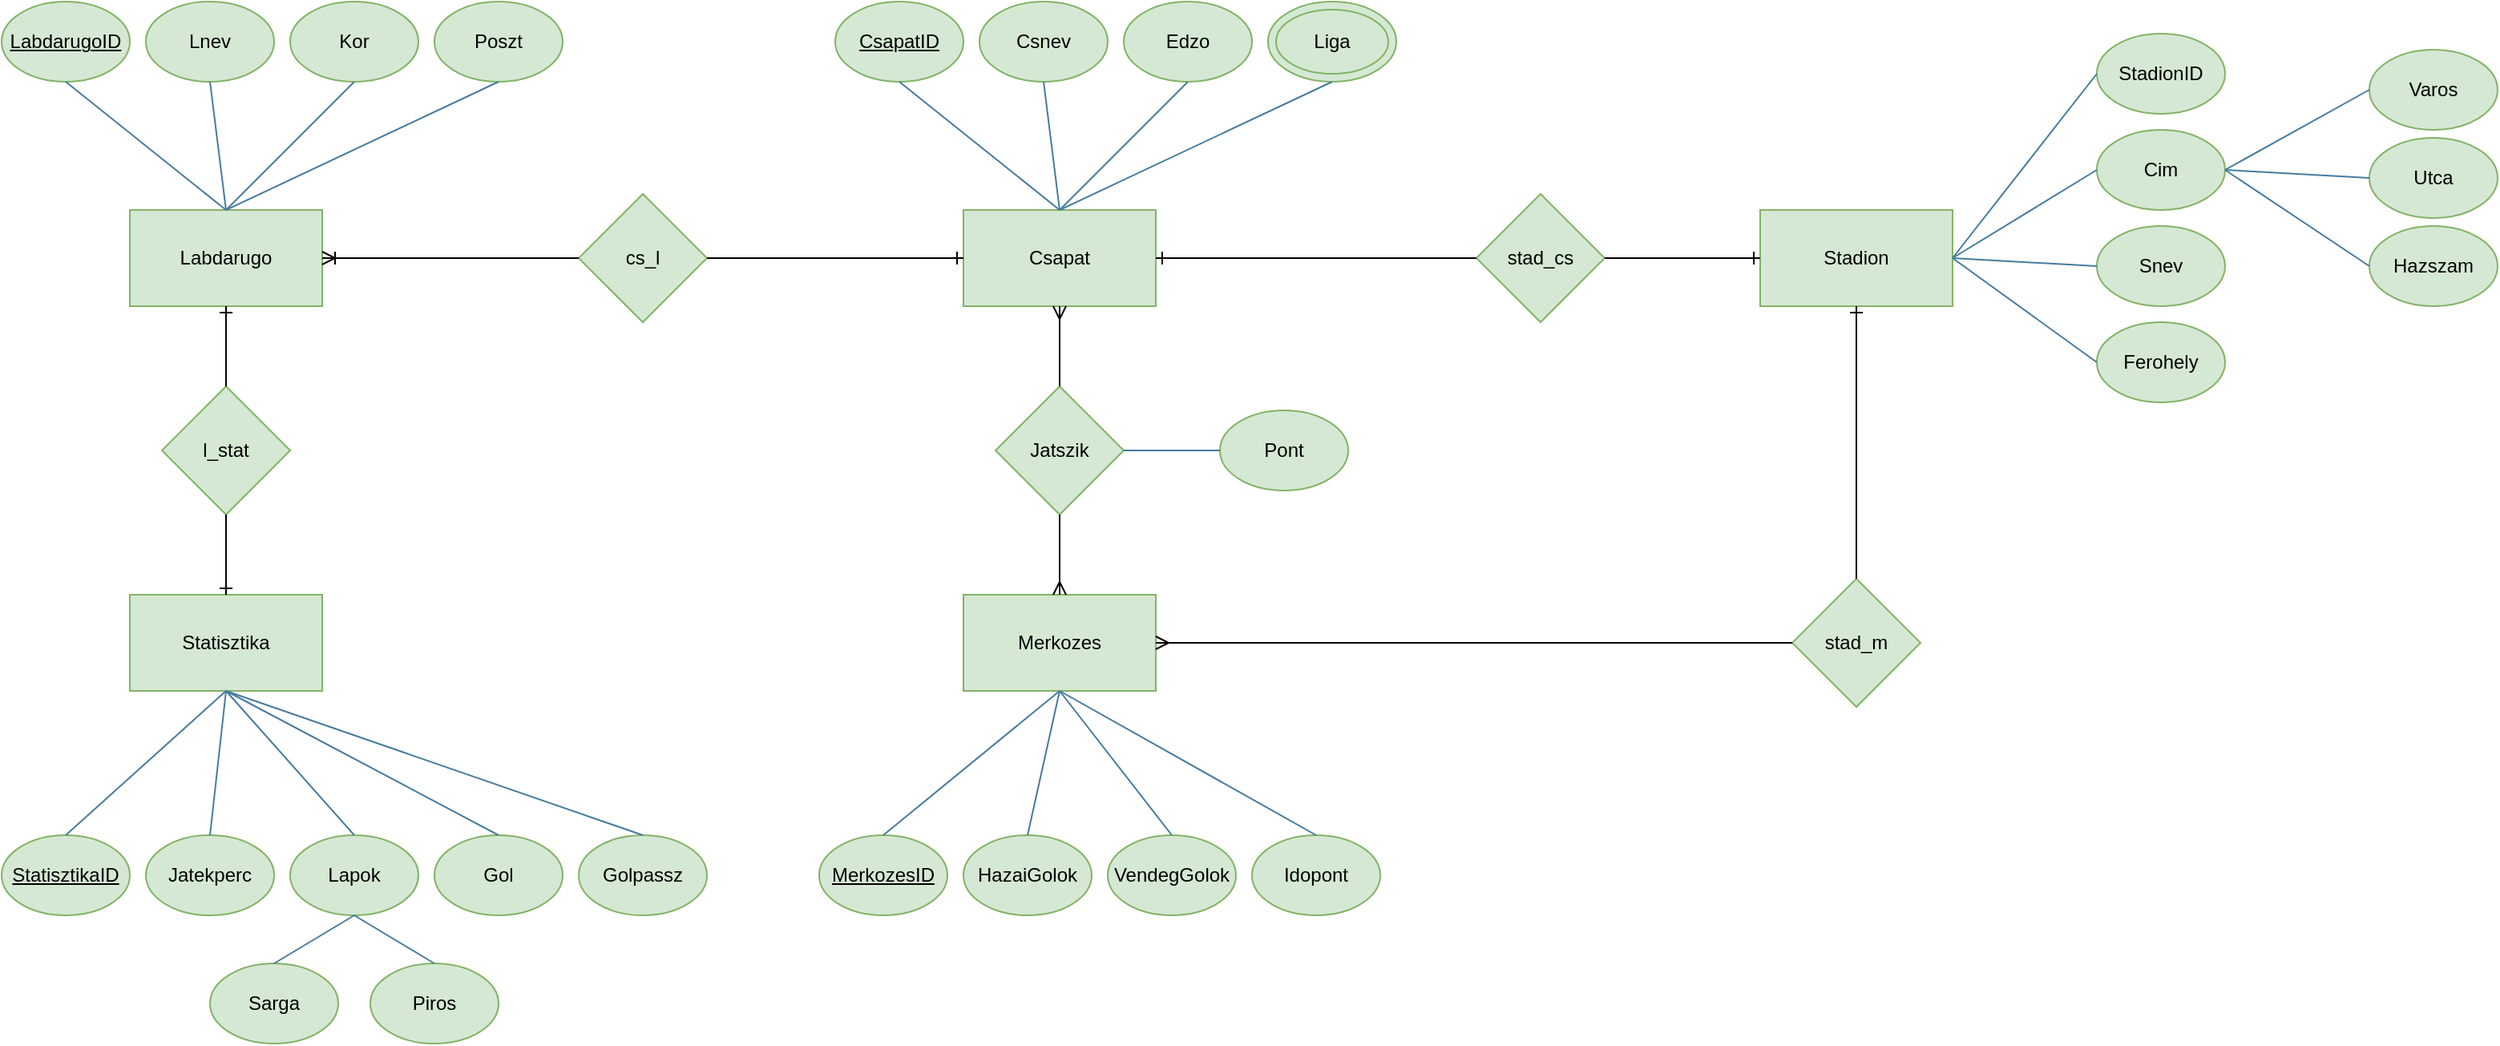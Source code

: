 <mxfile version="22.1.2" type="device">
  <diagram id="_cxQmMypIHv3aaj6mm1b" name="1 oldal">
    <mxGraphModel dx="980" dy="573" grid="1" gridSize="10" guides="1" tooltips="1" connect="1" arrows="1" fold="1" page="1" pageScale="1" pageWidth="1169" pageHeight="827" background="#FFFFFF" math="0" shadow="0">
      <root>
        <mxCell id="0" />
        <mxCell id="1" parent="0" />
        <mxCell id="mNdvBTZxsKza9JUtb008-1" value="Labdarugo" style="rounded=0;whiteSpace=wrap;html=1;fillColor=#d5e8d4;strokeColor=#82b366;" parent="1" vertex="1">
          <mxGeometry x="90" y="240" width="120" height="60" as="geometry" />
        </mxCell>
        <mxCell id="mNdvBTZxsKza9JUtb008-2" value="Statisztika" style="rounded=0;whiteSpace=wrap;html=1;fillColor=#d5e8d4;strokeColor=#82b366;" parent="1" vertex="1">
          <mxGeometry x="90" y="480" width="120" height="60" as="geometry" />
        </mxCell>
        <mxCell id="mNdvBTZxsKza9JUtb008-3" value="l_stat" style="rhombus;whiteSpace=wrap;html=1;fillColor=#d5e8d4;strokeColor=#82b366;" parent="1" vertex="1">
          <mxGeometry x="110" y="350" width="80" height="80" as="geometry" />
        </mxCell>
        <mxCell id="mNdvBTZxsKza9JUtb008-8" value="StatisztikaID" style="ellipse;whiteSpace=wrap;html=1;fontStyle=4;fillColor=#d5e8d4;strokeColor=#82b366;" parent="1" vertex="1">
          <mxGeometry x="10" y="630" width="80" height="50" as="geometry" />
        </mxCell>
        <mxCell id="mNdvBTZxsKza9JUtb008-9" value="Jatekperc" style="ellipse;whiteSpace=wrap;html=1;fillColor=#d5e8d4;strokeColor=#82b366;" parent="1" vertex="1">
          <mxGeometry x="100" y="630" width="80" height="50" as="geometry" />
        </mxCell>
        <mxCell id="mNdvBTZxsKza9JUtb008-10" value="Lapok" style="ellipse;whiteSpace=wrap;html=1;fillColor=#d5e8d4;strokeColor=#82b366;" parent="1" vertex="1">
          <mxGeometry x="190" y="630" width="80" height="50" as="geometry" />
        </mxCell>
        <mxCell id="mNdvBTZxsKza9JUtb008-11" value="Sarga" style="ellipse;whiteSpace=wrap;html=1;fillColor=#d5e8d4;strokeColor=#82b366;" parent="1" vertex="1">
          <mxGeometry x="140" y="710" width="80" height="50" as="geometry" />
        </mxCell>
        <mxCell id="mNdvBTZxsKza9JUtb008-12" value="Piros" style="ellipse;whiteSpace=wrap;html=1;fillColor=#d5e8d4;strokeColor=#82b366;" parent="1" vertex="1">
          <mxGeometry x="240" y="710" width="80" height="50" as="geometry" />
        </mxCell>
        <mxCell id="mNdvBTZxsKza9JUtb008-13" value="Gol" style="ellipse;whiteSpace=wrap;html=1;fillColor=#d5e8d4;strokeColor=#82b366;" parent="1" vertex="1">
          <mxGeometry x="280" y="630" width="80" height="50" as="geometry" />
        </mxCell>
        <mxCell id="mNdvBTZxsKza9JUtb008-14" value="Golpassz" style="ellipse;whiteSpace=wrap;html=1;fillColor=#d5e8d4;strokeColor=#82b366;" parent="1" vertex="1">
          <mxGeometry x="370" y="630" width="80" height="50" as="geometry" />
        </mxCell>
        <mxCell id="mNdvBTZxsKza9JUtb008-15" value="" style="endArrow=none;html=1;rounded=0;entryX=0.5;entryY=1;entryDx=0;entryDy=0;exitX=0.5;exitY=0;exitDx=0;exitDy=0;labelBackgroundColor=#F1FAEE;strokeColor=#457B9D;fontColor=#1D3557;" parent="1" source="mNdvBTZxsKza9JUtb008-8" target="mNdvBTZxsKza9JUtb008-2" edge="1">
          <mxGeometry width="50" height="50" relative="1" as="geometry">
            <mxPoint x="400" y="650" as="sourcePoint" />
            <mxPoint x="450" y="600" as="targetPoint" />
          </mxGeometry>
        </mxCell>
        <mxCell id="mNdvBTZxsKza9JUtb008-16" value="" style="endArrow=none;html=1;rounded=0;exitX=0.5;exitY=0;exitDx=0;exitDy=0;entryX=0.5;entryY=1;entryDx=0;entryDy=0;labelBackgroundColor=#F1FAEE;strokeColor=#457B9D;fontColor=#1D3557;" parent="1" source="mNdvBTZxsKza9JUtb008-9" target="mNdvBTZxsKza9JUtb008-2" edge="1">
          <mxGeometry width="50" height="50" relative="1" as="geometry">
            <mxPoint x="60" y="640" as="sourcePoint" />
            <mxPoint x="160" y="560" as="targetPoint" />
          </mxGeometry>
        </mxCell>
        <mxCell id="mNdvBTZxsKza9JUtb008-17" value="" style="endArrow=none;html=1;rounded=0;entryX=0.5;entryY=1;entryDx=0;entryDy=0;exitX=0.5;exitY=0;exitDx=0;exitDy=0;labelBackgroundColor=#F1FAEE;strokeColor=#457B9D;fontColor=#1D3557;" parent="1" source="mNdvBTZxsKza9JUtb008-10" target="mNdvBTZxsKza9JUtb008-2" edge="1">
          <mxGeometry width="50" height="50" relative="1" as="geometry">
            <mxPoint x="70" y="650" as="sourcePoint" />
            <mxPoint x="170" y="560" as="targetPoint" />
          </mxGeometry>
        </mxCell>
        <mxCell id="mNdvBTZxsKza9JUtb008-18" value="" style="endArrow=none;html=1;rounded=0;exitX=0.5;exitY=0;exitDx=0;exitDy=0;entryX=0.5;entryY=1;entryDx=0;entryDy=0;labelBackgroundColor=#F1FAEE;strokeColor=#457B9D;fontColor=#1D3557;" parent="1" source="mNdvBTZxsKza9JUtb008-13" target="mNdvBTZxsKza9JUtb008-2" edge="1">
          <mxGeometry width="50" height="50" relative="1" as="geometry">
            <mxPoint x="80" y="660" as="sourcePoint" />
            <mxPoint x="180" y="560" as="targetPoint" />
          </mxGeometry>
        </mxCell>
        <mxCell id="mNdvBTZxsKza9JUtb008-19" value="" style="endArrow=none;html=1;rounded=0;entryX=0.5;entryY=1;entryDx=0;entryDy=0;exitX=0.5;exitY=0;exitDx=0;exitDy=0;labelBackgroundColor=#F1FAEE;strokeColor=#457B9D;fontColor=#1D3557;" parent="1" source="mNdvBTZxsKza9JUtb008-14" target="mNdvBTZxsKza9JUtb008-2" edge="1">
          <mxGeometry width="50" height="50" relative="1" as="geometry">
            <mxPoint x="90" y="670" as="sourcePoint" />
            <mxPoint x="190" y="580" as="targetPoint" />
          </mxGeometry>
        </mxCell>
        <mxCell id="mNdvBTZxsKza9JUtb008-20" value="" style="endArrow=none;html=1;rounded=0;entryX=0.5;entryY=1;entryDx=0;entryDy=0;exitX=0.5;exitY=0;exitDx=0;exitDy=0;labelBackgroundColor=#F1FAEE;strokeColor=#457B9D;fontColor=#1D3557;" parent="1" source="mNdvBTZxsKza9JUtb008-11" target="mNdvBTZxsKza9JUtb008-10" edge="1">
          <mxGeometry width="50" height="50" relative="1" as="geometry">
            <mxPoint x="100" y="680" as="sourcePoint" />
            <mxPoint x="200" y="590" as="targetPoint" />
          </mxGeometry>
        </mxCell>
        <mxCell id="mNdvBTZxsKza9JUtb008-21" value="" style="endArrow=none;html=1;rounded=0;entryX=0.5;entryY=1;entryDx=0;entryDy=0;exitX=0.5;exitY=0;exitDx=0;exitDy=0;labelBackgroundColor=#F1FAEE;strokeColor=#457B9D;fontColor=#1D3557;" parent="1" source="mNdvBTZxsKza9JUtb008-12" target="mNdvBTZxsKza9JUtb008-10" edge="1">
          <mxGeometry width="50" height="50" relative="1" as="geometry">
            <mxPoint x="110" y="690" as="sourcePoint" />
            <mxPoint x="210" y="600" as="targetPoint" />
          </mxGeometry>
        </mxCell>
        <mxCell id="mNdvBTZxsKza9JUtb008-22" value="LabdarugoID" style="ellipse;whiteSpace=wrap;html=1;fontStyle=4;fillColor=#d5e8d4;strokeColor=#82b366;" parent="1" vertex="1">
          <mxGeometry x="10" y="110" width="80" height="50" as="geometry" />
        </mxCell>
        <mxCell id="mNdvBTZxsKza9JUtb008-23" value="Lnev" style="ellipse;whiteSpace=wrap;html=1;fillColor=#d5e8d4;strokeColor=#82b366;" parent="1" vertex="1">
          <mxGeometry x="100" y="110" width="80" height="50" as="geometry" />
        </mxCell>
        <mxCell id="mNdvBTZxsKza9JUtb008-24" value="Kor" style="ellipse;whiteSpace=wrap;html=1;fillColor=#d5e8d4;strokeColor=#82b366;" parent="1" vertex="1">
          <mxGeometry x="190" y="110" width="80" height="50" as="geometry" />
        </mxCell>
        <mxCell id="mNdvBTZxsKza9JUtb008-25" value="Poszt" style="ellipse;whiteSpace=wrap;html=1;fillColor=#d5e8d4;strokeColor=#82b366;" parent="1" vertex="1">
          <mxGeometry x="280" y="110" width="80" height="50" as="geometry" />
        </mxCell>
        <mxCell id="mNdvBTZxsKza9JUtb008-26" value="" style="endArrow=none;html=1;rounded=0;entryX=0.5;entryY=1;entryDx=0;entryDy=0;exitX=0.5;exitY=0;exitDx=0;exitDy=0;labelBackgroundColor=#F1FAEE;strokeColor=#457B9D;fontColor=#1D3557;" parent="1" source="mNdvBTZxsKza9JUtb008-1" target="mNdvBTZxsKza9JUtb008-22" edge="1">
          <mxGeometry width="50" height="50" relative="1" as="geometry">
            <mxPoint x="400" y="210" as="sourcePoint" />
            <mxPoint x="450" y="160" as="targetPoint" />
          </mxGeometry>
        </mxCell>
        <mxCell id="mNdvBTZxsKza9JUtb008-27" value="" style="endArrow=none;html=1;rounded=0;entryX=0.5;entryY=1;entryDx=0;entryDy=0;exitX=0.5;exitY=0;exitDx=0;exitDy=0;labelBackgroundColor=#F1FAEE;strokeColor=#457B9D;fontColor=#1D3557;" parent="1" source="mNdvBTZxsKza9JUtb008-1" target="mNdvBTZxsKza9JUtb008-23" edge="1">
          <mxGeometry width="50" height="50" relative="1" as="geometry">
            <mxPoint x="160" y="250" as="sourcePoint" />
            <mxPoint x="60" y="170" as="targetPoint" />
          </mxGeometry>
        </mxCell>
        <mxCell id="mNdvBTZxsKza9JUtb008-28" value="" style="endArrow=none;html=1;rounded=0;entryX=0.5;entryY=1;entryDx=0;entryDy=0;exitX=0.5;exitY=0;exitDx=0;exitDy=0;labelBackgroundColor=#F1FAEE;strokeColor=#457B9D;fontColor=#1D3557;" parent="1" source="mNdvBTZxsKza9JUtb008-1" target="mNdvBTZxsKza9JUtb008-24" edge="1">
          <mxGeometry width="50" height="50" relative="1" as="geometry">
            <mxPoint x="170" y="260" as="sourcePoint" />
            <mxPoint x="70" y="180" as="targetPoint" />
          </mxGeometry>
        </mxCell>
        <mxCell id="mNdvBTZxsKza9JUtb008-29" value="" style="endArrow=none;html=1;rounded=0;entryX=0.5;entryY=1;entryDx=0;entryDy=0;exitX=0.5;exitY=0;exitDx=0;exitDy=0;labelBackgroundColor=#F1FAEE;strokeColor=#457B9D;fontColor=#1D3557;" parent="1" source="mNdvBTZxsKza9JUtb008-1" target="mNdvBTZxsKza9JUtb008-25" edge="1">
          <mxGeometry width="50" height="50" relative="1" as="geometry">
            <mxPoint x="180" y="270" as="sourcePoint" />
            <mxPoint x="80" y="190" as="targetPoint" />
          </mxGeometry>
        </mxCell>
        <mxCell id="mNdvBTZxsKza9JUtb008-31" value="cs_l" style="rhombus;whiteSpace=wrap;html=1;fillColor=#d5e8d4;strokeColor=#82b366;" parent="1" vertex="1">
          <mxGeometry x="370" y="230" width="80" height="80" as="geometry" />
        </mxCell>
        <mxCell id="mNdvBTZxsKza9JUtb008-32" value="" style="endArrow=none;html=1;rounded=0;exitX=1;exitY=0.5;exitDx=0;exitDy=0;entryX=0;entryY=0.5;entryDx=0;entryDy=0;labelBackgroundColor=#F1FAEE;strokeColor=#457B9D;fontColor=#1D3557;" parent="1" source="mNdvBTZxsKza9JUtb008-1" target="mNdvBTZxsKza9JUtb008-31" edge="1">
          <mxGeometry width="50" height="50" relative="1" as="geometry">
            <mxPoint x="400" y="310" as="sourcePoint" />
            <mxPoint x="450" y="260" as="targetPoint" />
          </mxGeometry>
        </mxCell>
        <mxCell id="mNdvBTZxsKza9JUtb008-34" value="Csapat" style="rounded=0;whiteSpace=wrap;html=1;fillColor=#d5e8d4;strokeColor=#82b366;" parent="1" vertex="1">
          <mxGeometry x="610" y="240" width="120" height="60" as="geometry" />
        </mxCell>
        <mxCell id="mNdvBTZxsKza9JUtb008-37" value="CsapatID" style="ellipse;whiteSpace=wrap;html=1;fontStyle=4;fillColor=#d5e8d4;strokeColor=#82b366;" parent="1" vertex="1">
          <mxGeometry x="530" y="110" width="80" height="50" as="geometry" />
        </mxCell>
        <mxCell id="mNdvBTZxsKza9JUtb008-38" value="Csnev" style="ellipse;whiteSpace=wrap;html=1;fontStyle=0;fillColor=#d5e8d4;strokeColor=#82b366;" parent="1" vertex="1">
          <mxGeometry x="620" y="110" width="80" height="50" as="geometry" />
        </mxCell>
        <mxCell id="mNdvBTZxsKza9JUtb008-39" value="Edzo" style="ellipse;whiteSpace=wrap;html=1;fontStyle=0;fillColor=#d5e8d4;strokeColor=#82b366;" parent="1" vertex="1">
          <mxGeometry x="710" y="110" width="80" height="50" as="geometry" />
        </mxCell>
        <mxCell id="mNdvBTZxsKza9JUtb008-40" value="Liga" style="ellipse;whiteSpace=wrap;html=1;fontStyle=0;fillColor=#d5e8d4;strokeColor=#82b366;" parent="1" vertex="1">
          <mxGeometry x="800" y="110" width="80" height="50" as="geometry" />
        </mxCell>
        <mxCell id="mNdvBTZxsKza9JUtb008-41" value="Liga" style="ellipse;whiteSpace=wrap;html=1;fontStyle=0;fillColor=#d5e8d4;strokeColor=#82b366;" parent="1" vertex="1">
          <mxGeometry x="805" y="115" width="70" height="40" as="geometry" />
        </mxCell>
        <mxCell id="mNdvBTZxsKza9JUtb008-42" value="" style="endArrow=none;html=1;rounded=0;entryX=0.5;entryY=1;entryDx=0;entryDy=0;exitX=0.5;exitY=0;exitDx=0;exitDy=0;labelBackgroundColor=#F1FAEE;strokeColor=#457B9D;fontColor=#1D3557;" parent="1" source="mNdvBTZxsKza9JUtb008-34" target="mNdvBTZxsKza9JUtb008-37" edge="1">
          <mxGeometry width="50" height="50" relative="1" as="geometry">
            <mxPoint x="420" y="210" as="sourcePoint" />
            <mxPoint x="470" y="160" as="targetPoint" />
          </mxGeometry>
        </mxCell>
        <mxCell id="mNdvBTZxsKza9JUtb008-44" value="" style="endArrow=none;html=1;rounded=0;entryX=0.5;entryY=1;entryDx=0;entryDy=0;exitX=0.5;exitY=0;exitDx=0;exitDy=0;labelBackgroundColor=#F1FAEE;strokeColor=#457B9D;fontColor=#1D3557;" parent="1" source="mNdvBTZxsKza9JUtb008-34" target="mNdvBTZxsKza9JUtb008-38" edge="1">
          <mxGeometry width="50" height="50" relative="1" as="geometry">
            <mxPoint x="680" y="250" as="sourcePoint" />
            <mxPoint x="580" y="170" as="targetPoint" />
          </mxGeometry>
        </mxCell>
        <mxCell id="mNdvBTZxsKza9JUtb008-45" value="" style="endArrow=none;html=1;rounded=0;entryX=0.5;entryY=0;entryDx=0;entryDy=0;exitX=0.5;exitY=1;exitDx=0;exitDy=0;labelBackgroundColor=#F1FAEE;strokeColor=#457B9D;fontColor=#1D3557;" parent="1" source="mNdvBTZxsKza9JUtb008-39" target="mNdvBTZxsKza9JUtb008-34" edge="1">
          <mxGeometry width="50" height="50" relative="1" as="geometry">
            <mxPoint x="690" y="260" as="sourcePoint" />
            <mxPoint x="590" y="180" as="targetPoint" />
          </mxGeometry>
        </mxCell>
        <mxCell id="mNdvBTZxsKza9JUtb008-46" value="" style="endArrow=none;html=1;rounded=0;entryX=0.5;entryY=1;entryDx=0;entryDy=0;exitX=0.5;exitY=0;exitDx=0;exitDy=0;labelBackgroundColor=#F1FAEE;strokeColor=#457B9D;fontColor=#1D3557;" parent="1" source="mNdvBTZxsKza9JUtb008-34" target="mNdvBTZxsKza9JUtb008-40" edge="1">
          <mxGeometry width="50" height="50" relative="1" as="geometry">
            <mxPoint x="700" y="270" as="sourcePoint" />
            <mxPoint x="600" y="190" as="targetPoint" />
          </mxGeometry>
        </mxCell>
        <mxCell id="mNdvBTZxsKza9JUtb008-47" value="Merkozes" style="rounded=0;whiteSpace=wrap;html=1;fillColor=#d5e8d4;strokeColor=#82b366;" parent="1" vertex="1">
          <mxGeometry x="610" y="480" width="120" height="60" as="geometry" />
        </mxCell>
        <mxCell id="mNdvBTZxsKza9JUtb008-48" value="Jatszik" style="rhombus;whiteSpace=wrap;html=1;fillColor=#d5e8d4;strokeColor=#82b366;" parent="1" vertex="1">
          <mxGeometry x="630" y="350" width="80" height="80" as="geometry" />
        </mxCell>
        <mxCell id="mNdvBTZxsKza9JUtb008-51" value="" style="endArrow=none;html=1;rounded=0;entryX=0.5;entryY=1;entryDx=0;entryDy=0;exitX=0.5;exitY=0;exitDx=0;exitDy=0;labelBackgroundColor=#F1FAEE;strokeColor=#457B9D;fontColor=#1D3557;" parent="1" source="mNdvBTZxsKza9JUtb008-47" target="mNdvBTZxsKza9JUtb008-48" edge="1">
          <mxGeometry width="50" height="50" relative="1" as="geometry">
            <mxPoint x="460" y="470" as="sourcePoint" />
            <mxPoint x="510" y="420" as="targetPoint" />
          </mxGeometry>
        </mxCell>
        <mxCell id="mNdvBTZxsKza9JUtb008-52" value="Pont" style="ellipse;whiteSpace=wrap;html=1;fillColor=#d5e8d4;strokeColor=#82b366;" parent="1" vertex="1">
          <mxGeometry x="770" y="365" width="80" height="50" as="geometry" />
        </mxCell>
        <mxCell id="mNdvBTZxsKza9JUtb008-53" value="" style="endArrow=none;html=1;rounded=0;entryX=0;entryY=0.5;entryDx=0;entryDy=0;exitX=1;exitY=0.5;exitDx=0;exitDy=0;labelBackgroundColor=#F1FAEE;strokeColor=#457B9D;fontColor=#1D3557;" parent="1" source="mNdvBTZxsKza9JUtb008-48" target="mNdvBTZxsKza9JUtb008-52" edge="1">
          <mxGeometry width="50" height="50" relative="1" as="geometry">
            <mxPoint x="460" y="500" as="sourcePoint" />
            <mxPoint x="510" y="450" as="targetPoint" />
          </mxGeometry>
        </mxCell>
        <mxCell id="mNdvBTZxsKza9JUtb008-56" value="MerkozesID" style="ellipse;whiteSpace=wrap;html=1;fontStyle=4;fillColor=#d5e8d4;strokeColor=#82b366;" parent="1" vertex="1">
          <mxGeometry x="520" y="630" width="80" height="50" as="geometry" />
        </mxCell>
        <mxCell id="mNdvBTZxsKza9JUtb008-57" value="HazaiGolok" style="ellipse;whiteSpace=wrap;html=1;fillColor=#d5e8d4;strokeColor=#82b366;" parent="1" vertex="1">
          <mxGeometry x="610" y="630" width="80" height="50" as="geometry" />
        </mxCell>
        <mxCell id="mNdvBTZxsKza9JUtb008-58" value="VendegGolok" style="ellipse;whiteSpace=wrap;html=1;fillColor=#d5e8d4;strokeColor=#82b366;" parent="1" vertex="1">
          <mxGeometry x="700" y="630" width="80" height="50" as="geometry" />
        </mxCell>
        <mxCell id="mNdvBTZxsKza9JUtb008-59" value="Idopont" style="ellipse;whiteSpace=wrap;html=1;fillColor=#d5e8d4;strokeColor=#82b366;" parent="1" vertex="1">
          <mxGeometry x="790" y="630" width="80" height="50" as="geometry" />
        </mxCell>
        <mxCell id="mNdvBTZxsKza9JUtb008-60" value="" style="endArrow=none;html=1;rounded=0;entryX=0.5;entryY=1;entryDx=0;entryDy=0;exitX=0.5;exitY=0;exitDx=0;exitDy=0;labelBackgroundColor=#F1FAEE;strokeColor=#457B9D;fontColor=#1D3557;" parent="1" source="mNdvBTZxsKza9JUtb008-56" target="mNdvBTZxsKza9JUtb008-47" edge="1">
          <mxGeometry width="50" height="50" relative="1" as="geometry">
            <mxPoint x="460" y="560" as="sourcePoint" />
            <mxPoint x="510" y="510" as="targetPoint" />
          </mxGeometry>
        </mxCell>
        <mxCell id="mNdvBTZxsKza9JUtb008-61" value="" style="endArrow=none;html=1;rounded=0;entryX=0.5;entryY=1;entryDx=0;entryDy=0;exitX=0.5;exitY=0;exitDx=0;exitDy=0;labelBackgroundColor=#F1FAEE;strokeColor=#457B9D;fontColor=#1D3557;" parent="1" source="mNdvBTZxsKza9JUtb008-57" target="mNdvBTZxsKza9JUtb008-47" edge="1">
          <mxGeometry width="50" height="50" relative="1" as="geometry">
            <mxPoint x="570" y="640.0" as="sourcePoint" />
            <mxPoint x="680" y="550" as="targetPoint" />
          </mxGeometry>
        </mxCell>
        <mxCell id="mNdvBTZxsKza9JUtb008-62" value="" style="endArrow=none;html=1;rounded=0;entryX=0.5;entryY=1;entryDx=0;entryDy=0;exitX=0.5;exitY=0;exitDx=0;exitDy=0;labelBackgroundColor=#F1FAEE;strokeColor=#457B9D;fontColor=#1D3557;" parent="1" source="mNdvBTZxsKza9JUtb008-58" target="mNdvBTZxsKza9JUtb008-47" edge="1">
          <mxGeometry width="50" height="50" relative="1" as="geometry">
            <mxPoint x="580" y="650.0" as="sourcePoint" />
            <mxPoint x="690" y="560" as="targetPoint" />
          </mxGeometry>
        </mxCell>
        <mxCell id="mNdvBTZxsKza9JUtb008-63" value="" style="endArrow=none;html=1;rounded=0;entryX=0.5;entryY=1;entryDx=0;entryDy=0;exitX=0.5;exitY=0;exitDx=0;exitDy=0;labelBackgroundColor=#F1FAEE;strokeColor=#457B9D;fontColor=#1D3557;" parent="1" source="mNdvBTZxsKza9JUtb008-59" target="mNdvBTZxsKza9JUtb008-47" edge="1">
          <mxGeometry width="50" height="50" relative="1" as="geometry">
            <mxPoint x="590" y="660.0" as="sourcePoint" />
            <mxPoint x="700" y="570" as="targetPoint" />
          </mxGeometry>
        </mxCell>
        <mxCell id="mNdvBTZxsKza9JUtb008-64" value="stad_m" style="rhombus;whiteSpace=wrap;html=1;rotation=0;fillColor=#d5e8d4;strokeColor=#82b366;" parent="1" vertex="1">
          <mxGeometry x="1127" y="470" width="80" height="80" as="geometry" />
        </mxCell>
        <mxCell id="mNdvBTZxsKza9JUtb008-65" value="stad_cs" style="rhombus;whiteSpace=wrap;html=1;rotation=0;direction=south;fillColor=#d5e8d4;strokeColor=#82b366;" parent="1" vertex="1">
          <mxGeometry x="930" y="230" width="80" height="80" as="geometry" />
        </mxCell>
        <mxCell id="mNdvBTZxsKza9JUtb008-66" value="Stadion" style="rounded=0;whiteSpace=wrap;html=1;fillColor=#d5e8d4;strokeColor=#82b366;" parent="1" vertex="1">
          <mxGeometry x="1107" y="240" width="120" height="60" as="geometry" />
        </mxCell>
        <mxCell id="mNdvBTZxsKza9JUtb008-71" value="StadionID" style="ellipse;whiteSpace=wrap;html=1;fontStyle=0;fillColor=#d5e8d4;strokeColor=#82b366;" parent="1" vertex="1">
          <mxGeometry x="1317" y="130" width="80" height="50" as="geometry" />
        </mxCell>
        <mxCell id="mNdvBTZxsKza9JUtb008-72" value="Cim" style="ellipse;whiteSpace=wrap;html=1;fontStyle=0;fillColor=#d5e8d4;strokeColor=#82b366;" parent="1" vertex="1">
          <mxGeometry x="1317" y="190" width="80" height="50" as="geometry" />
        </mxCell>
        <mxCell id="mNdvBTZxsKza9JUtb008-73" value="Snev" style="ellipse;whiteSpace=wrap;html=1;fontStyle=0;fillColor=#d5e8d4;strokeColor=#82b366;" parent="1" vertex="1">
          <mxGeometry x="1317" y="250" width="80" height="50" as="geometry" />
        </mxCell>
        <mxCell id="mNdvBTZxsKza9JUtb008-74" value="Ferohely" style="ellipse;whiteSpace=wrap;html=1;fontStyle=0;fillColor=#d5e8d4;strokeColor=#82b366;" parent="1" vertex="1">
          <mxGeometry x="1317" y="310" width="80" height="50" as="geometry" />
        </mxCell>
        <mxCell id="mNdvBTZxsKza9JUtb008-75" value="Varos" style="ellipse;whiteSpace=wrap;html=1;fontStyle=0;fillColor=#d5e8d4;strokeColor=#82b366;" parent="1" vertex="1">
          <mxGeometry x="1487" y="140" width="80" height="50" as="geometry" />
        </mxCell>
        <mxCell id="mNdvBTZxsKza9JUtb008-76" value="Utca" style="ellipse;whiteSpace=wrap;html=1;fontStyle=0;fillColor=#d5e8d4;strokeColor=#82b366;" parent="1" vertex="1">
          <mxGeometry x="1487" y="195" width="80" height="50" as="geometry" />
        </mxCell>
        <mxCell id="mNdvBTZxsKza9JUtb008-77" value="Hazszam" style="ellipse;whiteSpace=wrap;html=1;fontStyle=0;fillColor=#d5e8d4;strokeColor=#82b366;" parent="1" vertex="1">
          <mxGeometry x="1487" y="250" width="80" height="50" as="geometry" />
        </mxCell>
        <mxCell id="mNdvBTZxsKza9JUtb008-78" value="" style="endArrow=none;html=1;rounded=0;entryX=0;entryY=0.5;entryDx=0;entryDy=0;exitX=1;exitY=0.5;exitDx=0;exitDy=0;labelBackgroundColor=#F1FAEE;strokeColor=#457B9D;fontColor=#1D3557;" parent="1" source="mNdvBTZxsKza9JUtb008-66" target="mNdvBTZxsKza9JUtb008-71" edge="1">
          <mxGeometry width="50" height="50" relative="1" as="geometry">
            <mxPoint x="1047" y="230" as="sourcePoint" />
            <mxPoint x="1097" y="180" as="targetPoint" />
          </mxGeometry>
        </mxCell>
        <mxCell id="mNdvBTZxsKza9JUtb008-79" value="" style="endArrow=none;html=1;rounded=0;entryX=0;entryY=0.5;entryDx=0;entryDy=0;exitX=1;exitY=0.5;exitDx=0;exitDy=0;labelBackgroundColor=#F1FAEE;strokeColor=#457B9D;fontColor=#1D3557;" parent="1" source="mNdvBTZxsKza9JUtb008-66" target="mNdvBTZxsKza9JUtb008-72" edge="1">
          <mxGeometry width="50" height="50" relative="1" as="geometry">
            <mxPoint x="1237" y="280" as="sourcePoint" />
            <mxPoint x="1327" y="165" as="targetPoint" />
          </mxGeometry>
        </mxCell>
        <mxCell id="mNdvBTZxsKza9JUtb008-80" value="" style="endArrow=none;html=1;rounded=0;entryX=0;entryY=0.5;entryDx=0;entryDy=0;exitX=1;exitY=0.5;exitDx=0;exitDy=0;labelBackgroundColor=#F1FAEE;strokeColor=#457B9D;fontColor=#1D3557;" parent="1" source="mNdvBTZxsKza9JUtb008-66" target="mNdvBTZxsKza9JUtb008-73" edge="1">
          <mxGeometry width="50" height="50" relative="1" as="geometry">
            <mxPoint x="1247" y="290" as="sourcePoint" />
            <mxPoint x="1337" y="175" as="targetPoint" />
          </mxGeometry>
        </mxCell>
        <mxCell id="mNdvBTZxsKza9JUtb008-81" value="" style="endArrow=none;html=1;rounded=0;entryX=0;entryY=0.5;entryDx=0;entryDy=0;exitX=1;exitY=0.5;exitDx=0;exitDy=0;labelBackgroundColor=#F1FAEE;strokeColor=#457B9D;fontColor=#1D3557;" parent="1" source="mNdvBTZxsKza9JUtb008-66" target="mNdvBTZxsKza9JUtb008-74" edge="1">
          <mxGeometry width="50" height="50" relative="1" as="geometry">
            <mxPoint x="1257" y="300" as="sourcePoint" />
            <mxPoint x="1347" y="185" as="targetPoint" />
          </mxGeometry>
        </mxCell>
        <mxCell id="mNdvBTZxsKza9JUtb008-82" value="" style="endArrow=none;html=1;rounded=0;entryX=0;entryY=0.5;entryDx=0;entryDy=0;exitX=1;exitY=0.5;exitDx=0;exitDy=0;labelBackgroundColor=#F1FAEE;strokeColor=#457B9D;fontColor=#1D3557;" parent="1" source="mNdvBTZxsKza9JUtb008-72" target="mNdvBTZxsKza9JUtb008-75" edge="1">
          <mxGeometry width="50" height="50" relative="1" as="geometry">
            <mxPoint x="1267" y="310" as="sourcePoint" />
            <mxPoint x="1357" y="195" as="targetPoint" />
          </mxGeometry>
        </mxCell>
        <mxCell id="mNdvBTZxsKza9JUtb008-83" value="" style="endArrow=none;html=1;rounded=0;entryX=0;entryY=0.5;entryDx=0;entryDy=0;exitX=1;exitY=0.5;exitDx=0;exitDy=0;labelBackgroundColor=#F1FAEE;strokeColor=#457B9D;fontColor=#1D3557;" parent="1" source="mNdvBTZxsKza9JUtb008-72" target="mNdvBTZxsKza9JUtb008-76" edge="1">
          <mxGeometry width="50" height="50" relative="1" as="geometry">
            <mxPoint x="1277" y="320" as="sourcePoint" />
            <mxPoint x="1367" y="205" as="targetPoint" />
          </mxGeometry>
        </mxCell>
        <mxCell id="mNdvBTZxsKza9JUtb008-84" value="" style="endArrow=none;html=1;rounded=0;entryX=0;entryY=0.5;entryDx=0;entryDy=0;exitX=1;exitY=0.5;exitDx=0;exitDy=0;labelBackgroundColor=#F1FAEE;strokeColor=#457B9D;fontColor=#1D3557;" parent="1" source="mNdvBTZxsKza9JUtb008-72" target="mNdvBTZxsKza9JUtb008-77" edge="1">
          <mxGeometry width="50" height="50" relative="1" as="geometry">
            <mxPoint x="1287" y="330" as="sourcePoint" />
            <mxPoint x="1377" y="215" as="targetPoint" />
          </mxGeometry>
        </mxCell>
        <mxCell id="0m9VBZmwMlCMYFOyTgQR-1" value="" style="edgeStyle=entityRelationEdgeStyle;fontSize=12;html=1;endArrow=ERoneToMany;rounded=0;exitX=0;exitY=0.5;exitDx=0;exitDy=0;entryX=1;entryY=0.5;entryDx=0;entryDy=0;" parent="1" source="mNdvBTZxsKza9JUtb008-31" target="mNdvBTZxsKza9JUtb008-1" edge="1">
          <mxGeometry width="100" height="100" relative="1" as="geometry">
            <mxPoint x="580" y="430" as="sourcePoint" />
            <mxPoint x="250" y="270" as="targetPoint" />
          </mxGeometry>
        </mxCell>
        <mxCell id="0m9VBZmwMlCMYFOyTgQR-6" value="" style="edgeStyle=entityRelationEdgeStyle;fontSize=12;html=1;endArrow=ERone;endFill=1;rounded=0;entryX=0;entryY=0.5;entryDx=0;entryDy=0;exitX=1;exitY=0.5;exitDx=0;exitDy=0;" parent="1" source="mNdvBTZxsKza9JUtb008-31" target="mNdvBTZxsKza9JUtb008-34" edge="1">
          <mxGeometry width="100" height="100" relative="1" as="geometry">
            <mxPoint x="460" y="430" as="sourcePoint" />
            <mxPoint x="560" y="330" as="targetPoint" />
          </mxGeometry>
        </mxCell>
        <mxCell id="0m9VBZmwMlCMYFOyTgQR-7" value="" style="fontSize=12;html=1;endArrow=ERone;endFill=1;rounded=0;exitX=0.5;exitY=0;exitDx=0;exitDy=0;entryX=0.5;entryY=1;entryDx=0;entryDy=0;" parent="1" source="mNdvBTZxsKza9JUtb008-3" target="mNdvBTZxsKza9JUtb008-1" edge="1">
          <mxGeometry width="100" height="100" relative="1" as="geometry">
            <mxPoint x="460" y="430" as="sourcePoint" />
            <mxPoint x="560" y="330" as="targetPoint" />
          </mxGeometry>
        </mxCell>
        <mxCell id="0m9VBZmwMlCMYFOyTgQR-8" value="" style="fontSize=12;html=1;endArrow=ERone;endFill=1;rounded=0;exitX=0.5;exitY=1;exitDx=0;exitDy=0;entryX=0.5;entryY=0;entryDx=0;entryDy=0;" parent="1" source="mNdvBTZxsKza9JUtb008-3" edge="1" target="mNdvBTZxsKza9JUtb008-2">
          <mxGeometry width="100" height="100" relative="1" as="geometry">
            <mxPoint x="460" y="600" as="sourcePoint" />
            <mxPoint x="150" y="610" as="targetPoint" />
          </mxGeometry>
        </mxCell>
        <mxCell id="0m9VBZmwMlCMYFOyTgQR-9" value="" style="fontSize=12;html=1;endArrow=ERmany;rounded=0;exitX=0.5;exitY=0;exitDx=0;exitDy=0;entryX=0.5;entryY=1;entryDx=0;entryDy=0;" parent="1" source="mNdvBTZxsKza9JUtb008-48" target="mNdvBTZxsKza9JUtb008-34" edge="1">
          <mxGeometry width="100" height="100" relative="1" as="geometry">
            <mxPoint x="460" y="430" as="sourcePoint" />
            <mxPoint x="560" y="330" as="targetPoint" />
          </mxGeometry>
        </mxCell>
        <mxCell id="0m9VBZmwMlCMYFOyTgQR-10" value="" style="fontSize=12;html=1;endArrow=ERmany;rounded=0;exitX=0.5;exitY=1;exitDx=0;exitDy=0;entryX=0.5;entryY=0;entryDx=0;entryDy=0;" parent="1" source="mNdvBTZxsKza9JUtb008-48" edge="1" target="mNdvBTZxsKza9JUtb008-47">
          <mxGeometry width="100" height="100" relative="1" as="geometry">
            <mxPoint x="680" y="360" as="sourcePoint" />
            <mxPoint x="670" y="540" as="targetPoint" />
          </mxGeometry>
        </mxCell>
        <mxCell id="0m9VBZmwMlCMYFOyTgQR-11" value="" style="edgeStyle=entityRelationEdgeStyle;fontSize=12;html=1;endArrow=ERone;endFill=1;rounded=0;entryX=1;entryY=0.5;entryDx=0;entryDy=0;exitX=0.5;exitY=1;exitDx=0;exitDy=0;" parent="1" source="mNdvBTZxsKza9JUtb008-65" target="mNdvBTZxsKza9JUtb008-34" edge="1">
          <mxGeometry width="100" height="100" relative="1" as="geometry">
            <mxPoint x="840" y="310" as="sourcePoint" />
            <mxPoint x="830" y="330" as="targetPoint" />
          </mxGeometry>
        </mxCell>
        <mxCell id="0m9VBZmwMlCMYFOyTgQR-12" value="" style="edgeStyle=entityRelationEdgeStyle;fontSize=12;html=1;endArrow=ERone;endFill=1;rounded=0;entryX=0;entryY=0.5;entryDx=0;entryDy=0;exitX=0.5;exitY=0;exitDx=0;exitDy=0;" parent="1" source="mNdvBTZxsKza9JUtb008-65" edge="1" target="mNdvBTZxsKza9JUtb008-66">
          <mxGeometry width="100" height="100" relative="1" as="geometry">
            <mxPoint x="900" y="430" as="sourcePoint" />
            <mxPoint x="1210" y="270.0" as="targetPoint" />
          </mxGeometry>
        </mxCell>
        <mxCell id="0m9VBZmwMlCMYFOyTgQR-13" value="" style="fontSize=12;html=1;endArrow=ERone;endFill=1;rounded=0;entryX=0.5;entryY=1;entryDx=0;entryDy=0;exitX=0.5;exitY=0;exitDx=0;exitDy=0;" parent="1" source="mNdvBTZxsKza9JUtb008-64" target="mNdvBTZxsKza9JUtb008-66" edge="1">
          <mxGeometry width="100" height="100" relative="1" as="geometry">
            <mxPoint x="797" y="520" as="sourcePoint" />
            <mxPoint x="897" y="420" as="targetPoint" />
          </mxGeometry>
        </mxCell>
        <mxCell id="0m9VBZmwMlCMYFOyTgQR-14" value="" style="edgeStyle=entityRelationEdgeStyle;fontSize=12;html=1;endArrow=ERmany;rounded=0;exitX=0;exitY=0.5;exitDx=0;exitDy=0;entryX=1;entryY=0.5;entryDx=0;entryDy=0;" parent="1" source="mNdvBTZxsKza9JUtb008-64" target="mNdvBTZxsKza9JUtb008-47" edge="1">
          <mxGeometry width="100" height="100" relative="1" as="geometry">
            <mxPoint x="900" y="390" as="sourcePoint" />
            <mxPoint x="1000" y="290" as="targetPoint" />
          </mxGeometry>
        </mxCell>
      </root>
    </mxGraphModel>
  </diagram>
</mxfile>

